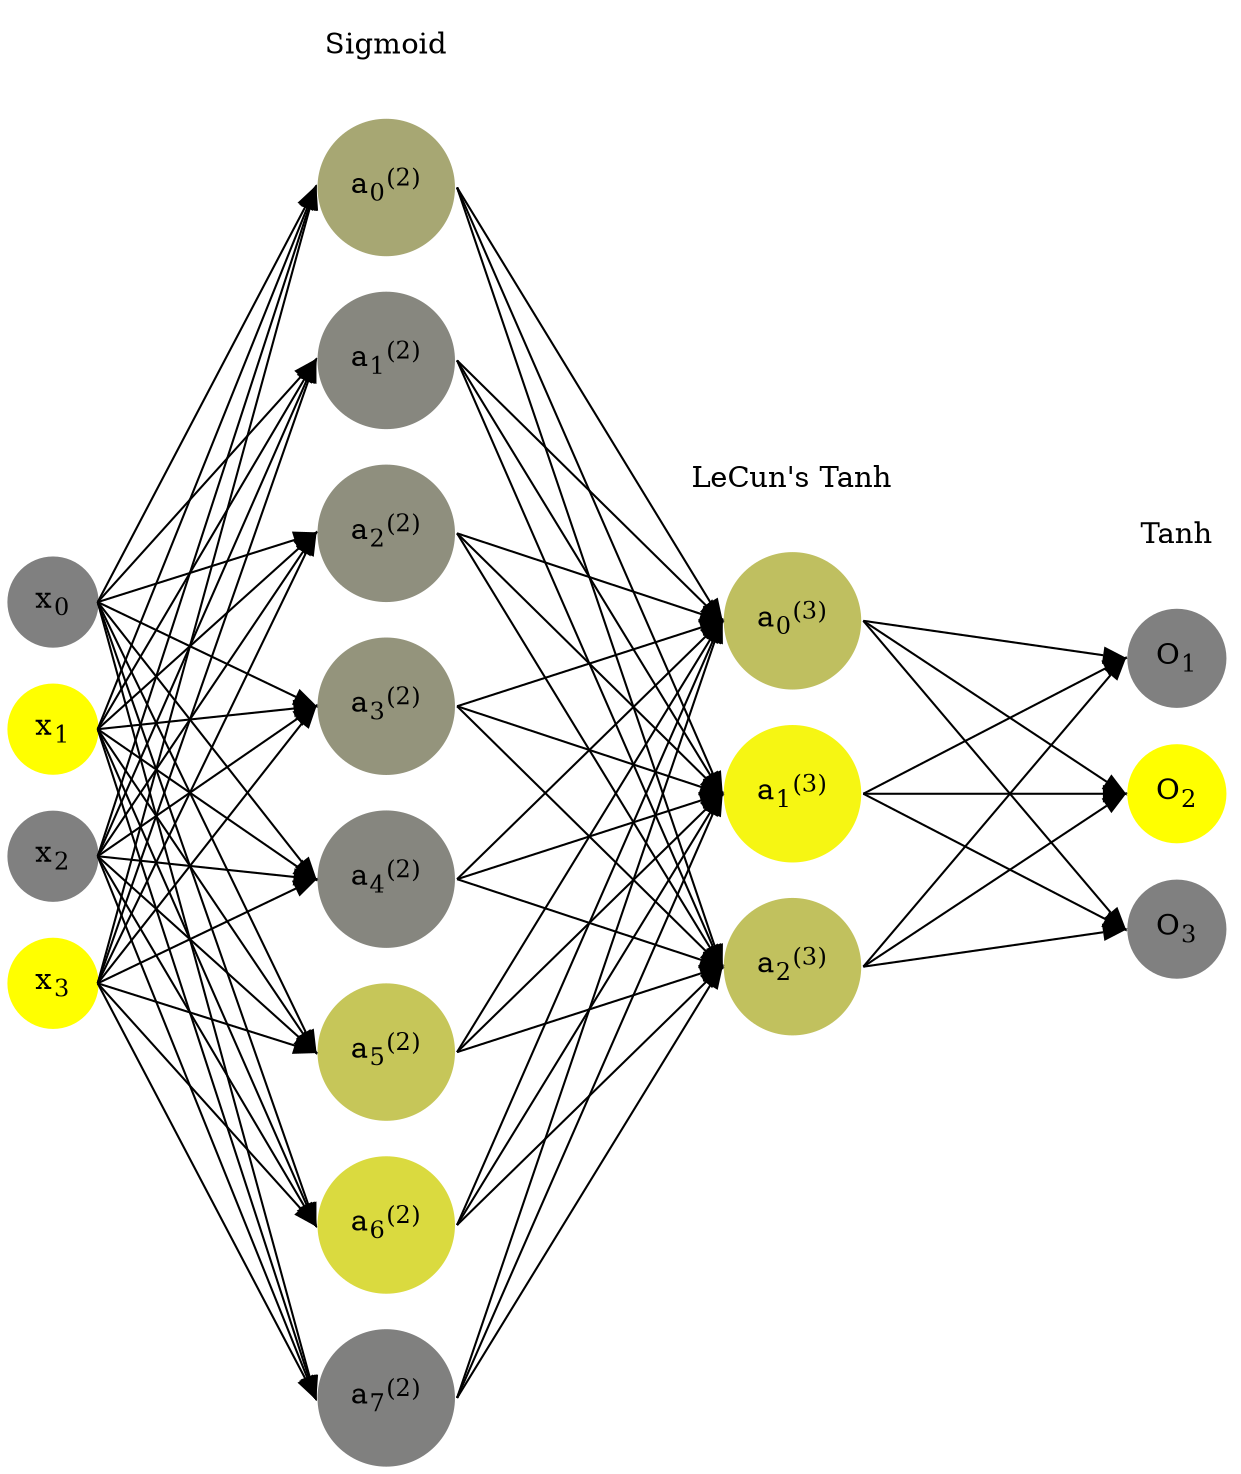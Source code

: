 digraph G {
	rankdir = LR;
	splines=false;
	edge[style=invis];
	ranksep= 1.4;
	{
	node [shape=circle, color="0.1667, 0.0, 0.5", style=filled, fillcolor="0.1667, 0.0, 0.5"];
	x0 [label=<x<sub>0</sub>>];
	}
	{
	node [shape=circle, color="0.1667, 1.0, 1.0", style=filled, fillcolor="0.1667, 1.0, 1.0"];
	x1 [label=<x<sub>1</sub>>];
	}
	{
	node [shape=circle, color="0.1667, 0.0, 0.5", style=filled, fillcolor="0.1667, 0.0, 0.5"];
	x2 [label=<x<sub>2</sub>>];
	}
	{
	node [shape=circle, color="0.1667, 1.0, 1.0", style=filled, fillcolor="0.1667, 1.0, 1.0"];
	x3 [label=<x<sub>3</sub>>];
	}
	{
	node [shape=circle, color="0.1667, 0.309849, 0.654925", style=filled, fillcolor="0.1667, 0.309849, 0.654925"];
	a02 [label=<a<sub>0</sub><sup>(2)</sup>>];
	}
	{
	node [shape=circle, color="0.1667, 0.055498, 0.527749", style=filled, fillcolor="0.1667, 0.055498, 0.527749"];
	a12 [label=<a<sub>1</sub><sup>(2)</sup>>];
	}
	{
	node [shape=circle, color="0.1667, 0.122245, 0.561123", style=filled, fillcolor="0.1667, 0.122245, 0.561123"];
	a22 [label=<a<sub>2</sub><sup>(2)</sup>>];
	}
	{
	node [shape=circle, color="0.1667, 0.162539, 0.581269", style=filled, fillcolor="0.1667, 0.162539, 0.581269"];
	a32 [label=<a<sub>3</sub><sup>(2)</sup>>];
	}
	{
	node [shape=circle, color="0.1667, 0.051952, 0.525976", style=filled, fillcolor="0.1667, 0.051952, 0.525976"];
	a42 [label=<a<sub>4</sub><sup>(2)</sup>>];
	}
	{
	node [shape=circle, color="0.1667, 0.548509, 0.774254", style=filled, fillcolor="0.1667, 0.548509, 0.774254"];
	a52 [label=<a<sub>5</sub><sup>(2)</sup>>];
	}
	{
	node [shape=circle, color="0.1667, 0.710239, 0.855119", style=filled, fillcolor="0.1667, 0.710239, 0.855119"];
	a62 [label=<a<sub>6</sub><sup>(2)</sup>>];
	}
	{
	node [shape=circle, color="0.1667, 0.001517, 0.500758", style=filled, fillcolor="0.1667, 0.001517, 0.500758"];
	a72 [label=<a<sub>7</sub><sup>(2)</sup>>];
	}
	{
	node [shape=circle, color="0.1667, 0.492606, 0.746303", style=filled, fillcolor="0.1667, 0.492606, 0.746303"];
	a03 [label=<a<sub>0</sub><sup>(3)</sup>>];
	}
	{
	node [shape=circle, color="0.1667, 0.922566, 0.961283", style=filled, fillcolor="0.1667, 0.922566, 0.961283"];
	a13 [label=<a<sub>1</sub><sup>(3)</sup>>];
	}
	{
	node [shape=circle, color="0.1667, 0.512508, 0.756254", style=filled, fillcolor="0.1667, 0.512508, 0.756254"];
	a23 [label=<a<sub>2</sub><sup>(3)</sup>>];
	}
	{
	node [shape=circle, color="0.1667, 0.0, 0.5", style=filled, fillcolor="0.1667, 0.0, 0.5"];
	O1 [label=<O<sub>1</sub>>];
	}
	{
	node [shape=circle, color="0.1667, 1.0, 1.0", style=filled, fillcolor="0.1667, 1.0, 1.0"];
	O2 [label=<O<sub>2</sub>>];
	}
	{
	node [shape=circle, color="0.1667, 0.0, 0.5", style=filled, fillcolor="0.1667, 0.0, 0.5"];
	O3 [label=<O<sub>3</sub>>];
	}
	{
	rank=same;
	x0->x1->x2->x3;
	}
	{
	rank=same;
	a02->a12->a22->a32->a42->a52->a62->a72;
	}
	{
	rank=same;
	a03->a13->a23;
	}
	{
	rank=same;
	O1->O2->O3;
	}
	l1 [shape=plaintext,label="Sigmoid"];
	l1->a02;
	{rank=same; l1;a02};
	l2 [shape=plaintext,label="LeCun's Tanh"];
	l2->a03;
	{rank=same; l2;a03};
	l3 [shape=plaintext,label="Tanh"];
	l3->O1;
	{rank=same; l3;O1};
edge[style=solid, tailport=e, headport=w];
	{x0;x1;x2;x3} -> {a02;a12;a22;a32;a42;a52;a62;a72};
	{a02;a12;a22;a32;a42;a52;a62;a72} -> {a03;a13;a23};
	{a03;a13;a23} -> {O1,O2,O3};
}